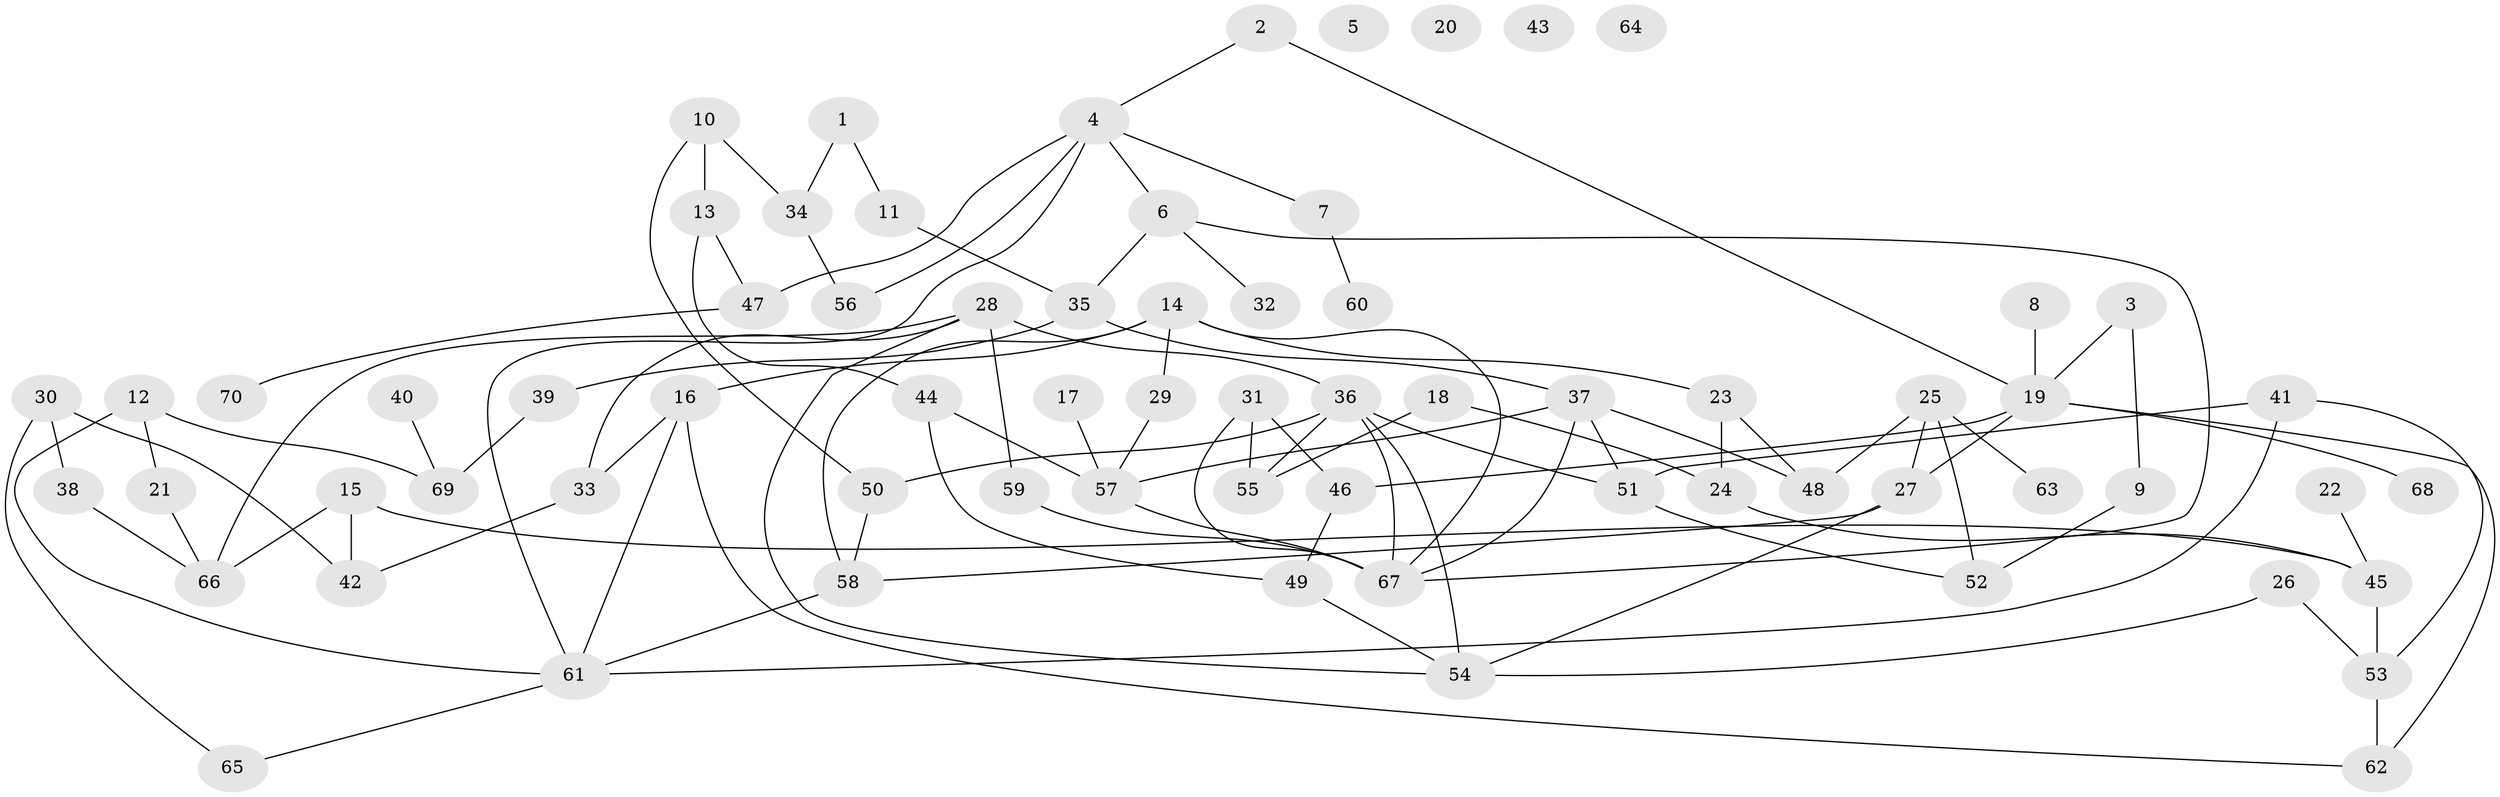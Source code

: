 // coarse degree distribution, {0: 0.09523809523809523, 1: 0.19047619047619047, 2: 0.16666666666666666, 6: 0.023809523809523808, 3: 0.16666666666666666, 4: 0.19047619047619047, 5: 0.09523809523809523, 7: 0.047619047619047616, 15: 0.023809523809523808}
// Generated by graph-tools (version 1.1) at 2025/43/03/04/25 21:43:15]
// undirected, 70 vertices, 101 edges
graph export_dot {
graph [start="1"]
  node [color=gray90,style=filled];
  1;
  2;
  3;
  4;
  5;
  6;
  7;
  8;
  9;
  10;
  11;
  12;
  13;
  14;
  15;
  16;
  17;
  18;
  19;
  20;
  21;
  22;
  23;
  24;
  25;
  26;
  27;
  28;
  29;
  30;
  31;
  32;
  33;
  34;
  35;
  36;
  37;
  38;
  39;
  40;
  41;
  42;
  43;
  44;
  45;
  46;
  47;
  48;
  49;
  50;
  51;
  52;
  53;
  54;
  55;
  56;
  57;
  58;
  59;
  60;
  61;
  62;
  63;
  64;
  65;
  66;
  67;
  68;
  69;
  70;
  1 -- 11;
  1 -- 34;
  2 -- 4;
  2 -- 19;
  3 -- 9;
  3 -- 19;
  4 -- 6;
  4 -- 7;
  4 -- 47;
  4 -- 56;
  4 -- 61;
  6 -- 32;
  6 -- 35;
  6 -- 67;
  7 -- 60;
  8 -- 19;
  9 -- 52;
  10 -- 13;
  10 -- 34;
  10 -- 50;
  11 -- 35;
  12 -- 21;
  12 -- 61;
  12 -- 69;
  13 -- 44;
  13 -- 47;
  14 -- 16;
  14 -- 23;
  14 -- 29;
  14 -- 58;
  14 -- 67;
  15 -- 42;
  15 -- 45;
  15 -- 66;
  16 -- 33;
  16 -- 61;
  16 -- 62;
  17 -- 57;
  18 -- 24;
  18 -- 55;
  19 -- 27;
  19 -- 46;
  19 -- 62;
  19 -- 68;
  21 -- 66;
  22 -- 45;
  23 -- 24;
  23 -- 48;
  24 -- 45;
  25 -- 27;
  25 -- 48;
  25 -- 52;
  25 -- 63;
  26 -- 53;
  26 -- 54;
  27 -- 54;
  27 -- 58;
  28 -- 33;
  28 -- 36;
  28 -- 54;
  28 -- 59;
  28 -- 66;
  29 -- 57;
  30 -- 38;
  30 -- 42;
  30 -- 65;
  31 -- 46;
  31 -- 55;
  31 -- 67;
  33 -- 42;
  34 -- 56;
  35 -- 37;
  35 -- 39;
  36 -- 50;
  36 -- 51;
  36 -- 54;
  36 -- 55;
  36 -- 67;
  37 -- 48;
  37 -- 51;
  37 -- 57;
  37 -- 67;
  38 -- 66;
  39 -- 69;
  40 -- 69;
  41 -- 51;
  41 -- 53;
  41 -- 61;
  44 -- 49;
  44 -- 57;
  45 -- 53;
  46 -- 49;
  47 -- 70;
  49 -- 54;
  50 -- 58;
  51 -- 52;
  53 -- 62;
  57 -- 67;
  58 -- 61;
  59 -- 67;
  61 -- 65;
}
